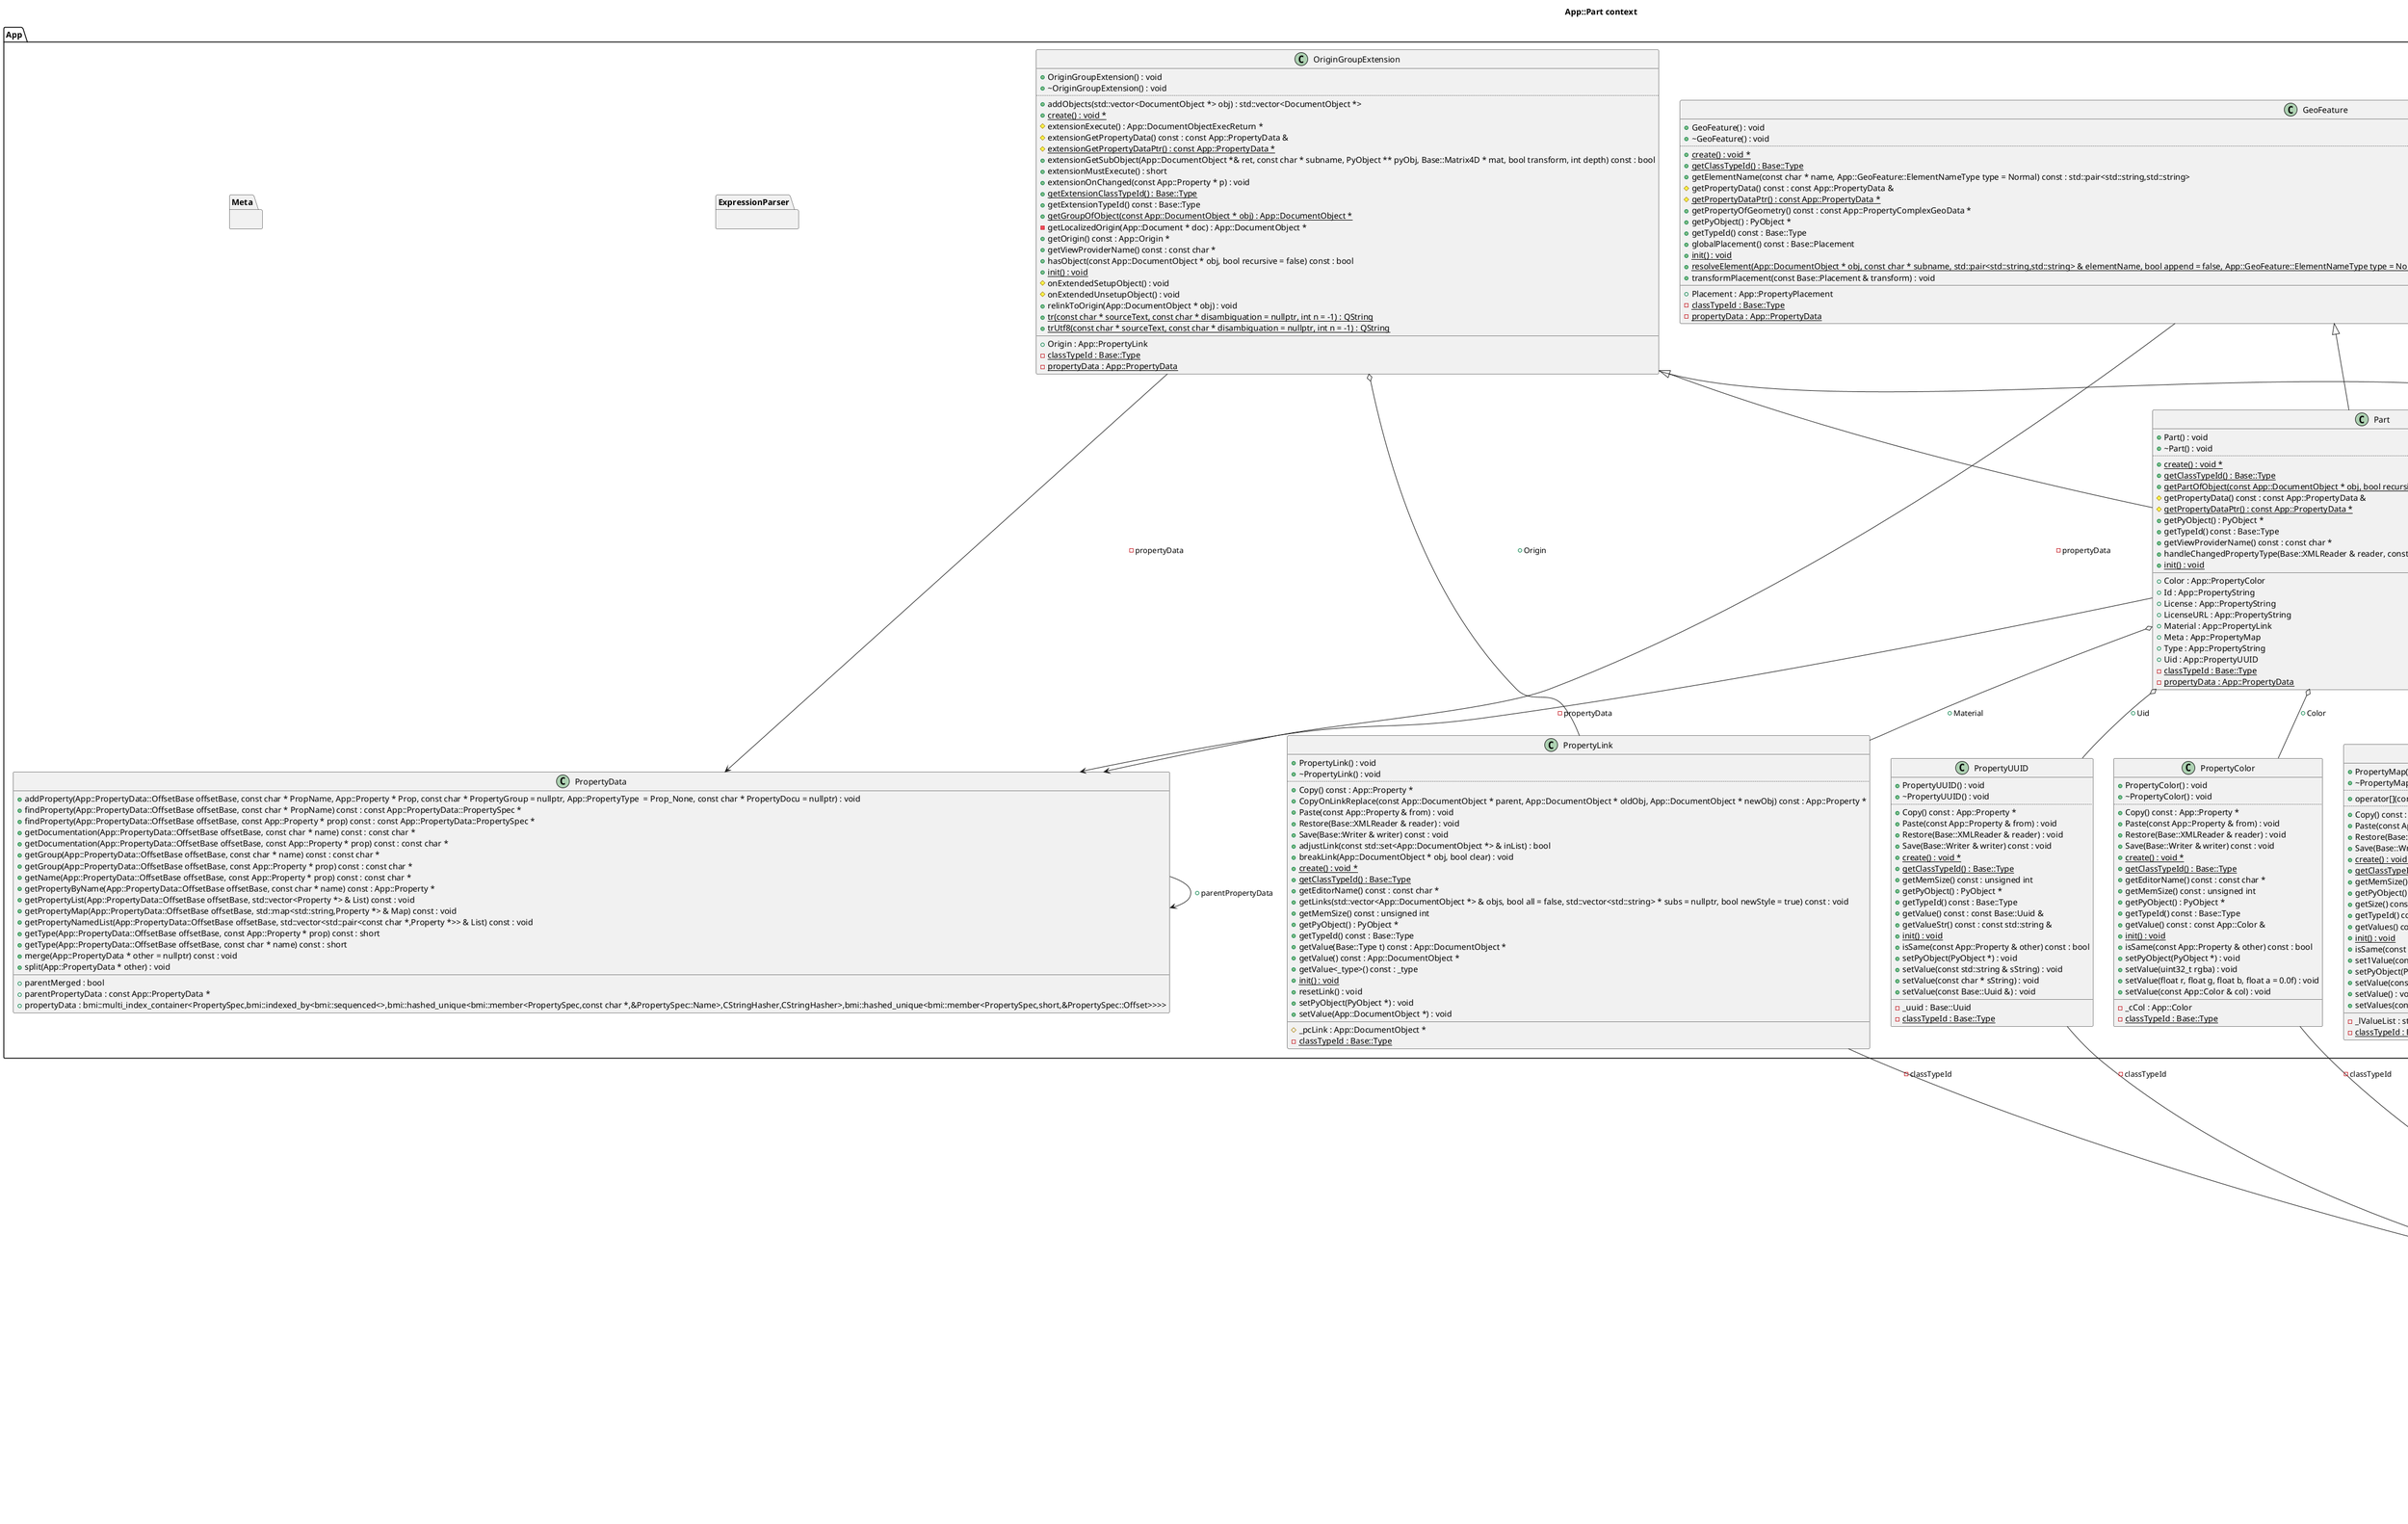@startuml
title App::Part context
package [Base] as C_0000701777446892506059 {
class "Type" as C_0001299587473968259399
class C_0001299587473968259399 [[https://github.com/FreeCAD/FreeCAD/blob/f6708547a9bb3f71a4aaade12109f511a72c207c/src/Base/Type.h#L80{Type}]] {
+Type(const Base::Type & type) : void [[[https://github.com/FreeCAD/FreeCAD/blob/f6708547a9bb3f71a4aaade12109f511a72c207c/src/Base/Type.h#L84{Type}]]]
+Type() : void [[[https://github.com/FreeCAD/FreeCAD/blob/f6708547a9bb3f71a4aaade12109f511a72c207c/src/Base/Type.h#L85{Type}]]]
+~Type() : void [[[https://github.com/FreeCAD/FreeCAD/blob/f6708547a9bb3f71a4aaade12109f511a72c207c/src/Base/Type.h#L87{~Type}]]]
..
+operator=(const Base::Type type) : void [[[https://github.com/FreeCAD/FreeCAD/blob/f6708547a9bb3f71a4aaade12109f511a72c207c/src/Base/Type.h#L114{operator=}]]]
..
+operator!=(const Base::Type type) const : bool [[[https://github.com/FreeCAD/FreeCAD/blob/f6708547a9bb3f71a4aaade12109f511a72c207c/src/Base/Type.h#L116{operator!=}]]]
+operator<(const Base::Type type) const : bool [[[https://github.com/FreeCAD/FreeCAD/blob/f6708547a9bb3f71a4aaade12109f511a72c207c/src/Base/Type.h#L118{operator<}]]]
+operator<=(const Base::Type type) const : bool [[[https://github.com/FreeCAD/FreeCAD/blob/f6708547a9bb3f71a4aaade12109f511a72c207c/src/Base/Type.h#L119{operator<=}]]]
+operator==(const Base::Type type) const : bool [[[https://github.com/FreeCAD/FreeCAD/blob/f6708547a9bb3f71a4aaade12109f511a72c207c/src/Base/Type.h#L115{operator==}]]]
+operator>(const Base::Type type) const : bool [[[https://github.com/FreeCAD/FreeCAD/blob/f6708547a9bb3f71a4aaade12109f511a72c207c/src/Base/Type.h#L121{operator>}]]]
+operator>=(const Base::Type type) const : bool [[[https://github.com/FreeCAD/FreeCAD/blob/f6708547a9bb3f71a4aaade12109f511a72c207c/src/Base/Type.h#L120{operator>=}]]]
..
{static} +badType() : Base::Type [[[https://github.com/FreeCAD/FreeCAD/blob/f6708547a9bb3f71a4aaade12109f511a72c207c/src/Base/Type.h#L123{badType}]]]
+createInstance() : void * [[[https://github.com/FreeCAD/FreeCAD/blob/f6708547a9bb3f71a4aaade12109f511a72c207c/src/Base/Type.h#L90{createInstance}]]]
{static} +createInstanceByName(const char * TypeName, bool bLoadModule = false) : void * [[[https://github.com/FreeCAD/FreeCAD/blob/f6708547a9bb3f71a4aaade12109f511a72c207c/src/Base/Type.h#L92{createInstanceByName}]]]
{static} +createType(const Base::Type parent, const char * name, Base::Type::instantiationMethod method = nullptr) : const Base::Type [[[https://github.com/FreeCAD/FreeCAD/blob/f6708547a9bb3f71a4aaade12109f511a72c207c/src/Base/Type.h#L109{createType}]]]
{static} +destruct() : void [[[https://github.com/FreeCAD/FreeCAD/blob/f6708547a9bb3f71a4aaade12109f511a72c207c/src/Base/Type.h#L125{destruct}]]]
{static} +fromKey(unsigned int key) : Base::Type [[[https://github.com/FreeCAD/FreeCAD/blob/f6708547a9bb3f71a4aaade12109f511a72c207c/src/Base/Type.h#L98{fromKey}]]]
{static} +fromName(const char * name) : Base::Type [[[https://github.com/FreeCAD/FreeCAD/blob/f6708547a9bb3f71a4aaade12109f511a72c207c/src/Base/Type.h#L97{fromName}]]]
{static} +getAllDerivedFrom(const Base::Type type, std::vector<Type> & List) : int [[[https://github.com/FreeCAD/FreeCAD/blob/f6708547a9bb3f71a4aaade12109f511a72c207c/src/Base/Type.h#L103{getAllDerivedFrom}]]]
+getKey() const : unsigned int [[[https://github.com/FreeCAD/FreeCAD/blob/f6708547a9bb3f71a4aaade12109f511a72c207c/src/Base/Type.h#L111{getKey}]]]
{static} #getModuleName(const char * ClassName) : std::string [[[https://github.com/FreeCAD/FreeCAD/blob/f6708547a9bb3f71a4aaade12109f511a72c207c/src/Base/Type.h#L128{getModuleName}]]]
+getName() const : const char * [[[https://github.com/FreeCAD/FreeCAD/blob/f6708547a9bb3f71a4aaade12109f511a72c207c/src/Base/Type.h#L99{getName}]]]
{static} +getNumTypes() : int [[[https://github.com/FreeCAD/FreeCAD/blob/f6708547a9bb3f71a4aaade12109f511a72c207c/src/Base/Type.h#L107{getNumTypes}]]]
+getParent() const : const Base::Type [[[https://github.com/FreeCAD/FreeCAD/blob/f6708547a9bb3f71a4aaade12109f511a72c207c/src/Base/Type.h#L100{getParent}]]]
{static} +getTypeIfDerivedFrom(const char * name, const Base::Type parent, bool bLoadModule = false) : Base::Type [[[https://github.com/FreeCAD/FreeCAD/blob/f6708547a9bb3f71a4aaade12109f511a72c207c/src/Base/Type.h#L105{getTypeIfDerivedFrom}]]]
{static} +importModule(const char * TypeName) : void [[[https://github.com/FreeCAD/FreeCAD/blob/f6708547a9bb3f71a4aaade12109f511a72c207c/src/Base/Type.h#L93{importModule}]]]
{static} +init() : void [[[https://github.com/FreeCAD/FreeCAD/blob/f6708547a9bb3f71a4aaade12109f511a72c207c/src/Base/Type.h#L124{init}]]]
+isBad() const : bool [[[https://github.com/FreeCAD/FreeCAD/blob/f6708547a9bb3f71a4aaade12109f511a72c207c/src/Base/Type.h#L112{isBad}]]]
+isDerivedFrom(const Base::Type type) const : bool [[[https://github.com/FreeCAD/FreeCAD/blob/f6708547a9bb3f71a4aaade12109f511a72c207c/src/Base/Type.h#L101{isDerivedFrom}]]]
__
-index : unsigned int [[[https://github.com/FreeCAD/FreeCAD/blob/f6708547a9bb3f71a4aaade12109f511a72c207c/src/Base/Type.h#L134{index}]]]
{static} -loadModuleSet : std::set<std::string> [[[https://github.com/FreeCAD/FreeCAD/blob/f6708547a9bb3f71a4aaade12109f511a72c207c/src/Base/Type.h#L140{loadModuleSet}]]]
{static} -typedata : std::vector<TypeData *> [[[https://github.com/FreeCAD/FreeCAD/blob/f6708547a9bb3f71a4aaade12109f511a72c207c/src/Base/Type.h#L138{typedata}]]]
{static} -typemap : std::map<std::string,unsigned int> [[[https://github.com/FreeCAD/FreeCAD/blob/f6708547a9bb3f71a4aaade12109f511a72c207c/src/Base/Type.h#L137{typemap}]]]
}
}
package [App] as C_0002285326295477687690 {
class "PropertyData" as C_0001065140174462797402
class C_0001065140174462797402 [[https://github.com/FreeCAD/FreeCAD/blob/f6708547a9bb3f71a4aaade12109f511a72c207c/src/App/PropertyContainer.h#L56{PropertyData}]] {
+addProperty(App::PropertyData::OffsetBase offsetBase, const char * PropName, App::Property * Prop, const char * PropertyGroup = nullptr, App::PropertyType  = Prop_None, const char * PropertyDocu = nullptr) : void [[[https://github.com/FreeCAD/FreeCAD/blob/f6708547a9bb3f71a4aaade12109f511a72c207c/src/App/PropertyContainer.h#L116{addProperty}]]]
+findProperty(App::PropertyData::OffsetBase offsetBase, const char * PropName) const : const App::PropertyData::PropertySpec * [[[https://github.com/FreeCAD/FreeCAD/blob/f6708547a9bb3f71a4aaade12109f511a72c207c/src/App/PropertyContainer.h#L118{findProperty}]]]
+findProperty(App::PropertyData::OffsetBase offsetBase, const App::Property * prop) const : const App::PropertyData::PropertySpec * [[[https://github.com/FreeCAD/FreeCAD/blob/f6708547a9bb3f71a4aaade12109f511a72c207c/src/App/PropertyContainer.h#L119{findProperty}]]]
+getDocumentation(App::PropertyData::OffsetBase offsetBase, const char * name) const : const char * [[[https://github.com/FreeCAD/FreeCAD/blob/f6708547a9bb3f71a4aaade12109f511a72c207c/src/App/PropertyContainer.h#L126{getDocumentation}]]]
+getDocumentation(App::PropertyData::OffsetBase offsetBase, const App::Property * prop) const : const char * [[[https://github.com/FreeCAD/FreeCAD/blob/f6708547a9bb3f71a4aaade12109f511a72c207c/src/App/PropertyContainer.h#L127{getDocumentation}]]]
+getGroup(App::PropertyData::OffsetBase offsetBase, const char * name) const : const char * [[[https://github.com/FreeCAD/FreeCAD/blob/f6708547a9bb3f71a4aaade12109f511a72c207c/src/App/PropertyContainer.h#L124{getGroup}]]]
+getGroup(App::PropertyData::OffsetBase offsetBase, const App::Property * prop) const : const char * [[[https://github.com/FreeCAD/FreeCAD/blob/f6708547a9bb3f71a4aaade12109f511a72c207c/src/App/PropertyContainer.h#L125{getGroup}]]]
+getName(App::PropertyData::OffsetBase offsetBase, const App::Property * prop) const : const char * [[[https://github.com/FreeCAD/FreeCAD/blob/f6708547a9bb3f71a4aaade12109f511a72c207c/src/App/PropertyContainer.h#L121{getName}]]]
+getPropertyByName(App::PropertyData::OffsetBase offsetBase, const char * name) const : App::Property * [[[https://github.com/FreeCAD/FreeCAD/blob/f6708547a9bb3f71a4aaade12109f511a72c207c/src/App/PropertyContainer.h#L129{getPropertyByName}]]]
+getPropertyList(App::PropertyData::OffsetBase offsetBase, std::vector<Property *> & List) const : void [[[https://github.com/FreeCAD/FreeCAD/blob/f6708547a9bb3f71a4aaade12109f511a72c207c/src/App/PropertyContainer.h#L131{getPropertyList}]]]
+getPropertyMap(App::PropertyData::OffsetBase offsetBase, std::map<std::string,Property *> & Map) const : void [[[https://github.com/FreeCAD/FreeCAD/blob/f6708547a9bb3f71a4aaade12109f511a72c207c/src/App/PropertyContainer.h#L130{getPropertyMap}]]]
+getPropertyNamedList(App::PropertyData::OffsetBase offsetBase, std::vector<std::pair<const char *,Property *>> & List) const : void [[[https://github.com/FreeCAD/FreeCAD/blob/f6708547a9bb3f71a4aaade12109f511a72c207c/src/App/PropertyContainer.h#L132{getPropertyNamedList}]]]
+getType(App::PropertyData::OffsetBase offsetBase, const App::Property * prop) const : short [[[https://github.com/FreeCAD/FreeCAD/blob/f6708547a9bb3f71a4aaade12109f511a72c207c/src/App/PropertyContainer.h#L122{getType}]]]
+getType(App::PropertyData::OffsetBase offsetBase, const char * name) const : short [[[https://github.com/FreeCAD/FreeCAD/blob/f6708547a9bb3f71a4aaade12109f511a72c207c/src/App/PropertyContainer.h#L123{getType}]]]
+merge(App::PropertyData * other = nullptr) const : void [[[https://github.com/FreeCAD/FreeCAD/blob/f6708547a9bb3f71a4aaade12109f511a72c207c/src/App/PropertyContainer.h#L134{merge}]]]
+split(App::PropertyData * other) : void [[[https://github.com/FreeCAD/FreeCAD/blob/f6708547a9bb3f71a4aaade12109f511a72c207c/src/App/PropertyContainer.h#L135{split}]]]
__
+parentMerged : bool [[[https://github.com/FreeCAD/FreeCAD/blob/f6708547a9bb3f71a4aaade12109f511a72c207c/src/App/PropertyContainer.h#L112{parentMerged}]]]
+parentPropertyData : const App::PropertyData * [[[https://github.com/FreeCAD/FreeCAD/blob/f6708547a9bb3f71a4aaade12109f511a72c207c/src/App/PropertyContainer.h#L114{parentPropertyData}]]]
+propertyData : bmi::multi_index_container<PropertySpec,bmi::indexed_by<bmi::sequenced<>,bmi::hashed_unique<bmi::member<PropertySpec,const char *,&PropertySpec::Name>,CStringHasher,CStringHasher>,bmi::hashed_unique<bmi::member<PropertySpec,short,&PropertySpec::Offset>>>> [[[https://github.com/FreeCAD/FreeCAD/blob/f6708547a9bb3f71a4aaade12109f511a72c207c/src/App/PropertyContainer.h#L110{propertyData}]]]
}
class "PropertyLink" as C_0000674336631035057837
class C_0000674336631035057837 [[https://github.com/FreeCAD/FreeCAD/blob/f6708547a9bb3f71a4aaade12109f511a72c207c/src/App/PropertyLinks.h#L570{PropertyLink}]] {
+PropertyLink() : void [[[https://github.com/FreeCAD/FreeCAD/blob/f6708547a9bb3f71a4aaade12109f511a72c207c/src/App/PropertyLinks.h#L579{PropertyLink}]]]
+~PropertyLink() : void [[[https://github.com/FreeCAD/FreeCAD/blob/f6708547a9bb3f71a4aaade12109f511a72c207c/src/App/PropertyLinks.h#L585{~PropertyLink}]]]
..
+Copy() const : App::Property * [[[https://github.com/FreeCAD/FreeCAD/blob/f6708547a9bb3f71a4aaade12109f511a72c207c/src/App/PropertyLinks.h#L614{Copy}]]]
+CopyOnLinkReplace(const App::DocumentObject * parent, App::DocumentObject * oldObj, App::DocumentObject * newObj) const : App::Property * [[[https://github.com/FreeCAD/FreeCAD/blob/f6708547a9bb3f71a4aaade12109f511a72c207c/src/App/PropertyLinks.h#L630{CopyOnLinkReplace}]]]
+Paste(const App::Property & from) : void [[[https://github.com/FreeCAD/FreeCAD/blob/f6708547a9bb3f71a4aaade12109f511a72c207c/src/App/PropertyLinks.h#L615{Paste}]]]
+Restore(Base::XMLReader & reader) : void [[[https://github.com/FreeCAD/FreeCAD/blob/f6708547a9bb3f71a4aaade12109f511a72c207c/src/App/PropertyLinks.h#L612{Restore}]]]
+Save(Base::Writer & writer) const : void [[[https://github.com/FreeCAD/FreeCAD/blob/f6708547a9bb3f71a4aaade12109f511a72c207c/src/App/PropertyLinks.h#L611{Save}]]]
+adjustLink(const std::set<App::DocumentObject *> & inList) : bool [[[https://github.com/FreeCAD/FreeCAD/blob/f6708547a9bb3f71a4aaade12109f511a72c207c/src/App/PropertyLinks.h#L628{adjustLink}]]]
+breakLink(App::DocumentObject * obj, bool clear) : void [[[https://github.com/FreeCAD/FreeCAD/blob/f6708547a9bb3f71a4aaade12109f511a72c207c/src/App/PropertyLinks.h#L626{breakLink}]]]
{static} +create() : void * [[[https://github.com/FreeCAD/FreeCAD/blob/f6708547a9bb3f71a4aaade12109f511a72c207c/src/App/PropertyLinks.h#L572{create}]]]
{static} +getClassTypeId() : Base::Type [[[https://github.com/FreeCAD/FreeCAD/blob/f6708547a9bb3f71a4aaade12109f511a72c207c/src/App/PropertyLinks.h#L572{getClassTypeId}]]]
+getEditorName() const : const char * [[[https://github.com/FreeCAD/FreeCAD/blob/f6708547a9bb3f71a4aaade12109f511a72c207c/src/App/PropertyLinks.h#L620{getEditorName}]]]
+getLinks(std::vector<App::DocumentObject *> & objs, bool all = false, std::vector<std::string> * subs = nullptr, bool newStyle = true) const : void [[[https://github.com/FreeCAD/FreeCAD/blob/f6708547a9bb3f71a4aaade12109f511a72c207c/src/App/PropertyLinks.h#L623{getLinks}]]]
+getMemSize() const : unsigned int [[[https://github.com/FreeCAD/FreeCAD/blob/f6708547a9bb3f71a4aaade12109f511a72c207c/src/App/PropertyLinks.h#L617{getMemSize}]]]
+getPyObject() : PyObject * [[[https://github.com/FreeCAD/FreeCAD/blob/f6708547a9bb3f71a4aaade12109f511a72c207c/src/App/PropertyLinks.h#L608{getPyObject}]]]
+getTypeId() const : Base::Type [[[https://github.com/FreeCAD/FreeCAD/blob/f6708547a9bb3f71a4aaade12109f511a72c207c/src/App/PropertyLinks.h#L572{getTypeId}]]]
+getValue(Base::Type t) const : App::DocumentObject * [[[https://github.com/FreeCAD/FreeCAD/blob/f6708547a9bb3f71a4aaade12109f511a72c207c/src/App/PropertyLinks.h#L599{getValue}]]]
+getValue() const : App::DocumentObject * [[[https://github.com/FreeCAD/FreeCAD/blob/f6708547a9bb3f71a4aaade12109f511a72c207c/src/App/PropertyLinks.h#L595{getValue}]]]
+getValue<_type>() const : _type
{static} +init() : void [[[https://github.com/FreeCAD/FreeCAD/blob/f6708547a9bb3f71a4aaade12109f511a72c207c/src/App/PropertyLinks.h#L572{init}]]]
+resetLink() : void [[[https://github.com/FreeCAD/FreeCAD/blob/f6708547a9bb3f71a4aaade12109f511a72c207c/src/App/PropertyLinks.h#L587{resetLink}]]]
+setPyObject(PyObject *) : void [[[https://github.com/FreeCAD/FreeCAD/blob/f6708547a9bb3f71a4aaade12109f511a72c207c/src/App/PropertyLinks.h#L609{setPyObject}]]]
+setValue(App::DocumentObject *) : void [[[https://github.com/FreeCAD/FreeCAD/blob/f6708547a9bb3f71a4aaade12109f511a72c207c/src/App/PropertyLinks.h#L591{setValue}]]]
__
#_pcLink : App::DocumentObject * [[[https://github.com/FreeCAD/FreeCAD/blob/f6708547a9bb3f71a4aaade12109f511a72c207c/src/App/PropertyLinks.h#L633{_pcLink}]]]
{static} -classTypeId : Base::Type [[[https://github.com/FreeCAD/FreeCAD/blob/f6708547a9bb3f71a4aaade12109f511a72c207c/src/App/PropertyLinks.h#L572{classTypeId}]]]
}
class "PropertyMap" as C_0002237031220373524384
class C_0002237031220373524384 [[https://github.com/FreeCAD/FreeCAD/blob/f6708547a9bb3f71a4aaade12109f511a72c207c/src/App/PropertyStandard.h#L425{PropertyMap}]] {
+PropertyMap() : void [[[https://github.com/FreeCAD/FreeCAD/blob/f6708547a9bb3f71a4aaade12109f511a72c207c/src/App/PropertyStandard.h#L435{PropertyMap}]]]
+~PropertyMap() : void [[[https://github.com/FreeCAD/FreeCAD/blob/f6708547a9bb3f71a4aaade12109f511a72c207c/src/App/PropertyStandard.h#L441{~PropertyMap}]]]
..
+operator[](const std::string & key) const : const std::string & [[[https://github.com/FreeCAD/FreeCAD/blob/f6708547a9bb3f71a4aaade12109f511a72c207c/src/App/PropertyStandard.h#L452{operator[]}]]]
..
+Copy() const : App::Property * [[[https://github.com/FreeCAD/FreeCAD/blob/f6708547a9bb3f71a4aaade12109f511a72c207c/src/App/PropertyStandard.h#L466{Copy}]]]
+Paste(const App::Property & from) : void [[[https://github.com/FreeCAD/FreeCAD/blob/f6708547a9bb3f71a4aaade12109f511a72c207c/src/App/PropertyStandard.h#L467{Paste}]]]
+Restore(Base::XMLReader & reader) : void [[[https://github.com/FreeCAD/FreeCAD/blob/f6708547a9bb3f71a4aaade12109f511a72c207c/src/App/PropertyStandard.h#L464{Restore}]]]
+Save(Base::Writer & writer) const : void [[[https://github.com/FreeCAD/FreeCAD/blob/f6708547a9bb3f71a4aaade12109f511a72c207c/src/App/PropertyStandard.h#L463{Save}]]]
{static} +create() : void * [[[https://github.com/FreeCAD/FreeCAD/blob/f6708547a9bb3f71a4aaade12109f511a72c207c/src/App/PropertyStandard.h#L427{create}]]]
{static} +getClassTypeId() : Base::Type [[[https://github.com/FreeCAD/FreeCAD/blob/f6708547a9bb3f71a4aaade12109f511a72c207c/src/App/PropertyStandard.h#L427{getClassTypeId}]]]
+getMemSize() const : unsigned int [[[https://github.com/FreeCAD/FreeCAD/blob/f6708547a9bb3f71a4aaade12109f511a72c207c/src/App/PropertyStandard.h#L469{getMemSize}]]]
+getPyObject() : PyObject * [[[https://github.com/FreeCAD/FreeCAD/blob/f6708547a9bb3f71a4aaade12109f511a72c207c/src/App/PropertyStandard.h#L460{getPyObject}]]]
+getSize() const : int [[[https://github.com/FreeCAD/FreeCAD/blob/f6708547a9bb3f71a4aaade12109f511a72c207c/src/App/PropertyStandard.h#L443{getSize}]]]
+getTypeId() const : Base::Type [[[https://github.com/FreeCAD/FreeCAD/blob/f6708547a9bb3f71a4aaade12109f511a72c207c/src/App/PropertyStandard.h#L427{getTypeId}]]]
+getValues() const : const std::map<std::string,std::string> & [[[https://github.com/FreeCAD/FreeCAD/blob/f6708547a9bb3f71a4aaade12109f511a72c207c/src/App/PropertyStandard.h#L456{getValues}]]]
{static} +init() : void [[[https://github.com/FreeCAD/FreeCAD/blob/f6708547a9bb3f71a4aaade12109f511a72c207c/src/App/PropertyStandard.h#L427{init}]]]
+isSame(const App::Property & other) const : bool [[[https://github.com/FreeCAD/FreeCAD/blob/f6708547a9bb3f71a4aaade12109f511a72c207c/src/App/PropertyStandard.h#L471{isSame}]]]
+set1Value(const std::string & key, const std::string & value) : void [[[https://github.com/FreeCAD/FreeCAD/blob/f6708547a9bb3f71a4aaade12109f511a72c207c/src/App/PropertyStandard.h#L454{set1Value}]]]
+setPyObject(PyObject *) : void [[[https://github.com/FreeCAD/FreeCAD/blob/f6708547a9bb3f71a4aaade12109f511a72c207c/src/App/PropertyStandard.h#L461{setPyObject}]]]
+setValue(const std::string & key, const std::string & value) : void [[[https://github.com/FreeCAD/FreeCAD/blob/f6708547a9bb3f71a4aaade12109f511a72c207c/src/App/PropertyStandard.h#L448{setValue}]]]
+setValue() : void [[[https://github.com/FreeCAD/FreeCAD/blob/f6708547a9bb3f71a4aaade12109f511a72c207c/src/App/PropertyStandard.h#L447{setValue}]]]
+setValues(const std::map<std::string,std::string> &) : void [[[https://github.com/FreeCAD/FreeCAD/blob/f6708547a9bb3f71a4aaade12109f511a72c207c/src/App/PropertyStandard.h#L449{setValues}]]]
__
-_lValueList : std::map<std::string,std::string> [[[https://github.com/FreeCAD/FreeCAD/blob/f6708547a9bb3f71a4aaade12109f511a72c207c/src/App/PropertyStandard.h#L479{_lValueList}]]]
{static} -classTypeId : Base::Type [[[https://github.com/FreeCAD/FreeCAD/blob/f6708547a9bb3f71a4aaade12109f511a72c207c/src/App/PropertyStandard.h#L427{classTypeId}]]]
}
class "PropertyString" as C_0002023401362294802921
class C_0002023401362294802921 [[https://github.com/FreeCAD/FreeCAD/blob/f6708547a9bb3f71a4aaade12109f511a72c207c/src/App/PropertyStandard.h#L677{PropertyString}]] {
+PropertyString() : void [[[https://github.com/FreeCAD/FreeCAD/blob/f6708547a9bb3f71a4aaade12109f511a72c207c/src/App/PropertyStandard.h#L687{PropertyString}]]]
+~PropertyString() : void [[[https://github.com/FreeCAD/FreeCAD/blob/f6708547a9bb3f71a4aaade12109f511a72c207c/src/App/PropertyStandard.h#L693{~PropertyString}]]]
..
+Copy() const : App::Property * [[[https://github.com/FreeCAD/FreeCAD/blob/f6708547a9bb3f71a4aaade12109f511a72c207c/src/App/PropertyStandard.h#L709{Copy}]]]
+Paste(const App::Property & from) : void [[[https://github.com/FreeCAD/FreeCAD/blob/f6708547a9bb3f71a4aaade12109f511a72c207c/src/App/PropertyStandard.h#L710{Paste}]]]
+Restore(Base::XMLReader & reader) : void [[[https://github.com/FreeCAD/FreeCAD/blob/f6708547a9bb3f71a4aaade12109f511a72c207c/src/App/PropertyStandard.h#L707{Restore}]]]
+Save(Base::Writer & writer) const : void [[[https://github.com/FreeCAD/FreeCAD/blob/f6708547a9bb3f71a4aaade12109f511a72c207c/src/App/PropertyStandard.h#L706{Save}]]]
{static} +create() : void * [[[https://github.com/FreeCAD/FreeCAD/blob/f6708547a9bb3f71a4aaade12109f511a72c207c/src/App/PropertyStandard.h#L679{create}]]]
{static} +getClassTypeId() : Base::Type [[[https://github.com/FreeCAD/FreeCAD/blob/f6708547a9bb3f71a4aaade12109f511a72c207c/src/App/PropertyStandard.h#L679{getClassTypeId}]]]
+getEditorName() const : const char * [[[https://github.com/FreeCAD/FreeCAD/blob/f6708547a9bb3f71a4aaade12109f511a72c207c/src/App/PropertyStandard.h#L702{getEditorName}]]]
+getMemSize() const : unsigned int [[[https://github.com/FreeCAD/FreeCAD/blob/f6708547a9bb3f71a4aaade12109f511a72c207c/src/App/PropertyStandard.h#L711{getMemSize}]]]
+getPathValue(const App::ObjectIdentifier & path) const : const boost::any [[[https://github.com/FreeCAD/FreeCAD/blob/f6708547a9bb3f71a4aaade12109f511a72c207c/src/App/PropertyStandard.h#L714{getPathValue}]]]
+getPyObject() : PyObject * [[[https://github.com/FreeCAD/FreeCAD/blob/f6708547a9bb3f71a4aaade12109f511a72c207c/src/App/PropertyStandard.h#L703{getPyObject}]]]
+getStrValue() const : const std::string & [[[https://github.com/FreeCAD/FreeCAD/blob/f6708547a9bb3f71a4aaade12109f511a72c207c/src/App/PropertyStandard.h#L698{getStrValue}]]]
+getTypeId() const : Base::Type [[[https://github.com/FreeCAD/FreeCAD/blob/f6708547a9bb3f71a4aaade12109f511a72c207c/src/App/PropertyStandard.h#L679{getTypeId}]]]
+getValue() const : const char * [[[https://github.com/FreeCAD/FreeCAD/blob/f6708547a9bb3f71a4aaade12109f511a72c207c/src/App/PropertyStandard.h#L697{getValue}]]]
{static} +init() : void [[[https://github.com/FreeCAD/FreeCAD/blob/f6708547a9bb3f71a4aaade12109f511a72c207c/src/App/PropertyStandard.h#L679{init}]]]
+isEmpty() : bool [[[https://github.com/FreeCAD/FreeCAD/blob/f6708547a9bb3f71a4aaade12109f511a72c207c/src/App/PropertyStandard.h#L700{isEmpty}]]]
+isSame(const App::Property & other) const : bool [[[https://github.com/FreeCAD/FreeCAD/blob/f6708547a9bb3f71a4aaade12109f511a72c207c/src/App/PropertyStandard.h#L716{isSame}]]]
+setPathValue(const App::ObjectIdentifier & path, const boost::any & value) : void [[[https://github.com/FreeCAD/FreeCAD/blob/f6708547a9bb3f71a4aaade12109f511a72c207c/src/App/PropertyStandard.h#L713{setPathValue}]]]
+setPyObject(PyObject *) : void [[[https://github.com/FreeCAD/FreeCAD/blob/f6708547a9bb3f71a4aaade12109f511a72c207c/src/App/PropertyStandard.h#L704{setPyObject}]]]
+setValue(const std::string & sString) : void [[[https://github.com/FreeCAD/FreeCAD/blob/f6708547a9bb3f71a4aaade12109f511a72c207c/src/App/PropertyStandard.h#L696{setValue}]]]
+setValue(const char * sString) : void [[[https://github.com/FreeCAD/FreeCAD/blob/f6708547a9bb3f71a4aaade12109f511a72c207c/src/App/PropertyStandard.h#L695{setValue}]]]
__
#_cValue : std::string [[[https://github.com/FreeCAD/FreeCAD/blob/f6708547a9bb3f71a4aaade12109f511a72c207c/src/App/PropertyStandard.h#L724{_cValue}]]]
{static} -classTypeId : Base::Type [[[https://github.com/FreeCAD/FreeCAD/blob/f6708547a9bb3f71a4aaade12109f511a72c207c/src/App/PropertyStandard.h#L679{classTypeId}]]]
}
class "PropertyUUID" as C_0000795252665530057370
class C_0000795252665530057370 [[https://github.com/FreeCAD/FreeCAD/blob/f6708547a9bb3f71a4aaade12109f511a72c207c/src/App/PropertyStandard.h#L730{PropertyUUID}]] {
+PropertyUUID() : void [[[https://github.com/FreeCAD/FreeCAD/blob/f6708547a9bb3f71a4aaade12109f511a72c207c/src/App/PropertyStandard.h#L740{PropertyUUID}]]]
+~PropertyUUID() : void [[[https://github.com/FreeCAD/FreeCAD/blob/f6708547a9bb3f71a4aaade12109f511a72c207c/src/App/PropertyStandard.h#L746{~PropertyUUID}]]]
..
+Copy() const : App::Property * [[[https://github.com/FreeCAD/FreeCAD/blob/f6708547a9bb3f71a4aaade12109f511a72c207c/src/App/PropertyStandard.h#L762{Copy}]]]
+Paste(const App::Property & from) : void [[[https://github.com/FreeCAD/FreeCAD/blob/f6708547a9bb3f71a4aaade12109f511a72c207c/src/App/PropertyStandard.h#L763{Paste}]]]
+Restore(Base::XMLReader & reader) : void [[[https://github.com/FreeCAD/FreeCAD/blob/f6708547a9bb3f71a4aaade12109f511a72c207c/src/App/PropertyStandard.h#L760{Restore}]]]
+Save(Base::Writer & writer) const : void [[[https://github.com/FreeCAD/FreeCAD/blob/f6708547a9bb3f71a4aaade12109f511a72c207c/src/App/PropertyStandard.h#L759{Save}]]]
{static} +create() : void * [[[https://github.com/FreeCAD/FreeCAD/blob/f6708547a9bb3f71a4aaade12109f511a72c207c/src/App/PropertyStandard.h#L732{create}]]]
{static} +getClassTypeId() : Base::Type [[[https://github.com/FreeCAD/FreeCAD/blob/f6708547a9bb3f71a4aaade12109f511a72c207c/src/App/PropertyStandard.h#L732{getClassTypeId}]]]
+getMemSize() const : unsigned int [[[https://github.com/FreeCAD/FreeCAD/blob/f6708547a9bb3f71a4aaade12109f511a72c207c/src/App/PropertyStandard.h#L764{getMemSize}]]]
+getPyObject() : PyObject * [[[https://github.com/FreeCAD/FreeCAD/blob/f6708547a9bb3f71a4aaade12109f511a72c207c/src/App/PropertyStandard.h#L756{getPyObject}]]]
+getTypeId() const : Base::Type [[[https://github.com/FreeCAD/FreeCAD/blob/f6708547a9bb3f71a4aaade12109f511a72c207c/src/App/PropertyStandard.h#L732{getTypeId}]]]
+getValue() const : const Base::Uuid & [[[https://github.com/FreeCAD/FreeCAD/blob/f6708547a9bb3f71a4aaade12109f511a72c207c/src/App/PropertyStandard.h#L753{getValue}]]]
+getValueStr() const : const std::string & [[[https://github.com/FreeCAD/FreeCAD/blob/f6708547a9bb3f71a4aaade12109f511a72c207c/src/App/PropertyStandard.h#L752{getValueStr}]]]
{static} +init() : void [[[https://github.com/FreeCAD/FreeCAD/blob/f6708547a9bb3f71a4aaade12109f511a72c207c/src/App/PropertyStandard.h#L732{init}]]]
+isSame(const App::Property & other) const : bool [[[https://github.com/FreeCAD/FreeCAD/blob/f6708547a9bb3f71a4aaade12109f511a72c207c/src/App/PropertyStandard.h#L766{isSame}]]]
+setPyObject(PyObject *) : void [[[https://github.com/FreeCAD/FreeCAD/blob/f6708547a9bb3f71a4aaade12109f511a72c207c/src/App/PropertyStandard.h#L757{setPyObject}]]]
+setValue(const std::string & sString) : void [[[https://github.com/FreeCAD/FreeCAD/blob/f6708547a9bb3f71a4aaade12109f511a72c207c/src/App/PropertyStandard.h#L751{setValue}]]]
+setValue(const char * sString) : void [[[https://github.com/FreeCAD/FreeCAD/blob/f6708547a9bb3f71a4aaade12109f511a72c207c/src/App/PropertyStandard.h#L750{setValue}]]]
+setValue(const Base::Uuid &) : void [[[https://github.com/FreeCAD/FreeCAD/blob/f6708547a9bb3f71a4aaade12109f511a72c207c/src/App/PropertyStandard.h#L749{setValue}]]]
__
-_uuid : Base::Uuid [[[https://github.com/FreeCAD/FreeCAD/blob/f6708547a9bb3f71a4aaade12109f511a72c207c/src/App/PropertyStandard.h#L774{_uuid}]]]
{static} -classTypeId : Base::Type [[[https://github.com/FreeCAD/FreeCAD/blob/f6708547a9bb3f71a4aaade12109f511a72c207c/src/App/PropertyStandard.h#L732{classTypeId}]]]
}
class "PropertyColor" as C_0001903765506828360839
class C_0001903765506828360839 [[https://github.com/FreeCAD/FreeCAD/blob/f6708547a9bb3f71a4aaade12109f511a72c207c/src/App/PropertyStandard.h#L918{PropertyColor}]] {
+PropertyColor() : void [[[https://github.com/FreeCAD/FreeCAD/blob/f6708547a9bb3f71a4aaade12109f511a72c207c/src/App/PropertyStandard.h#L927{PropertyColor}]]]
+~PropertyColor() : void [[[https://github.com/FreeCAD/FreeCAD/blob/f6708547a9bb3f71a4aaade12109f511a72c207c/src/App/PropertyStandard.h#L933{~PropertyColor}]]]
..
+Copy() const : App::Property * [[[https://github.com/FreeCAD/FreeCAD/blob/f6708547a9bb3f71a4aaade12109f511a72c207c/src/App/PropertyStandard.h#L953{Copy}]]]
+Paste(const App::Property & from) : void [[[https://github.com/FreeCAD/FreeCAD/blob/f6708547a9bb3f71a4aaade12109f511a72c207c/src/App/PropertyStandard.h#L954{Paste}]]]
+Restore(Base::XMLReader & reader) : void [[[https://github.com/FreeCAD/FreeCAD/blob/f6708547a9bb3f71a4aaade12109f511a72c207c/src/App/PropertyStandard.h#L951{Restore}]]]
+Save(Base::Writer & writer) const : void [[[https://github.com/FreeCAD/FreeCAD/blob/f6708547a9bb3f71a4aaade12109f511a72c207c/src/App/PropertyStandard.h#L950{Save}]]]
{static} +create() : void * [[[https://github.com/FreeCAD/FreeCAD/blob/f6708547a9bb3f71a4aaade12109f511a72c207c/src/App/PropertyStandard.h#L920{create}]]]
{static} +getClassTypeId() : Base::Type [[[https://github.com/FreeCAD/FreeCAD/blob/f6708547a9bb3f71a4aaade12109f511a72c207c/src/App/PropertyStandard.h#L920{getClassTypeId}]]]
+getEditorName() const : const char * [[[https://github.com/FreeCAD/FreeCAD/blob/f6708547a9bb3f71a4aaade12109f511a72c207c/src/App/PropertyStandard.h#L945{getEditorName}]]]
+getMemSize() const : unsigned int [[[https://github.com/FreeCAD/FreeCAD/blob/f6708547a9bb3f71a4aaade12109f511a72c207c/src/App/PropertyStandard.h#L956{getMemSize}]]]
+getPyObject() : PyObject * [[[https://github.com/FreeCAD/FreeCAD/blob/f6708547a9bb3f71a4aaade12109f511a72c207c/src/App/PropertyStandard.h#L947{getPyObject}]]]
+getTypeId() const : Base::Type [[[https://github.com/FreeCAD/FreeCAD/blob/f6708547a9bb3f71a4aaade12109f511a72c207c/src/App/PropertyStandard.h#L920{getTypeId}]]]
+getValue() const : const App::Color & [[[https://github.com/FreeCAD/FreeCAD/blob/f6708547a9bb3f71a4aaade12109f511a72c207c/src/App/PropertyStandard.h#L943{getValue}]]]
{static} +init() : void [[[https://github.com/FreeCAD/FreeCAD/blob/f6708547a9bb3f71a4aaade12109f511a72c207c/src/App/PropertyStandard.h#L920{init}]]]
+isSame(const App::Property & other) const : bool [[[https://github.com/FreeCAD/FreeCAD/blob/f6708547a9bb3f71a4aaade12109f511a72c207c/src/App/PropertyStandard.h#L958{isSame}]]]
+setPyObject(PyObject *) : void [[[https://github.com/FreeCAD/FreeCAD/blob/f6708547a9bb3f71a4aaade12109f511a72c207c/src/App/PropertyStandard.h#L948{setPyObject}]]]
+setValue(uint32_t rgba) : void [[[https://github.com/FreeCAD/FreeCAD/blob/f6708547a9bb3f71a4aaade12109f511a72c207c/src/App/PropertyStandard.h#L939{setValue}]]]
+setValue(float r, float g, float b, float a = 0.0f) : void [[[https://github.com/FreeCAD/FreeCAD/blob/f6708547a9bb3f71a4aaade12109f511a72c207c/src/App/PropertyStandard.h#L938{setValue}]]]
+setValue(const App::Color & col) : void [[[https://github.com/FreeCAD/FreeCAD/blob/f6708547a9bb3f71a4aaade12109f511a72c207c/src/App/PropertyStandard.h#L937{setValue}]]]
__
-_cCol : App::Color [[[https://github.com/FreeCAD/FreeCAD/blob/f6708547a9bb3f71a4aaade12109f511a72c207c/src/App/PropertyStandard.h#L966{_cCol}]]]
{static} -classTypeId : Base::Type [[[https://github.com/FreeCAD/FreeCAD/blob/f6708547a9bb3f71a4aaade12109f511a72c207c/src/App/PropertyStandard.h#L920{classTypeId}]]]
}
class "GeoFeature" as C_0000022916349536371088
class C_0000022916349536371088 [[https://github.com/FreeCAD/FreeCAD/blob/f6708547a9bb3f71a4aaade12109f511a72c207c/src/App/GeoFeature.h#L37{GeoFeature}]] {
+GeoFeature() : void [[[https://github.com/FreeCAD/FreeCAD/blob/f6708547a9bb3f71a4aaade12109f511a72c207c/src/App/GeoFeature.h#L45{GeoFeature}]]]
+~GeoFeature() : void [[[https://github.com/FreeCAD/FreeCAD/blob/f6708547a9bb3f71a4aaade12109f511a72c207c/src/App/GeoFeature.h#L46{~GeoFeature}]]]
..
{static} +create() : void * [[[https://github.com/FreeCAD/FreeCAD/blob/f6708547a9bb3f71a4aaade12109f511a72c207c/src/App/GeoFeature.h#L39{create}]]]
{static} +getClassTypeId() : Base::Type [[[https://github.com/FreeCAD/FreeCAD/blob/f6708547a9bb3f71a4aaade12109f511a72c207c/src/App/GeoFeature.h#L39{getClassTypeId}]]]
+getElementName(const char * name, App::GeoFeature::ElementNameType type = Normal) const : std::pair<std::string,std::string> [[[https://github.com/FreeCAD/FreeCAD/blob/f6708547a9bb3f71a4aaade12109f511a72c207c/src/App/GeoFeature.h#L88{getElementName}]]]
#getPropertyData() const : const App::PropertyData & [[[https://github.com/FreeCAD/FreeCAD/blob/f6708547a9bb3f71a4aaade12109f511a72c207c/src/App/GeoFeature.h#L39{getPropertyData}]]]
{static} #getPropertyDataPtr() : const App::PropertyData * [[[https://github.com/FreeCAD/FreeCAD/blob/f6708547a9bb3f71a4aaade12109f511a72c207c/src/App/GeoFeature.h#L39{getPropertyDataPtr}]]]
+getPropertyOfGeometry() const : const App::PropertyComplexGeoData * [[[https://github.com/FreeCAD/FreeCAD/blob/f6708547a9bb3f71a4aaade12109f511a72c207c/src/App/GeoFeature.h#L62{getPropertyOfGeometry}]]]
+getPyObject() : PyObject * [[[https://github.com/FreeCAD/FreeCAD/blob/f6708547a9bb3f71a4aaade12109f511a72c207c/src/App/GeoFeature.h#L67{getPyObject}]]]
+getTypeId() const : Base::Type [[[https://github.com/FreeCAD/FreeCAD/blob/f6708547a9bb3f71a4aaade12109f511a72c207c/src/App/GeoFeature.h#L39{getTypeId}]]]
+globalPlacement() const : Base::Placement [[[https://github.com/FreeCAD/FreeCAD/blob/f6708547a9bb3f71a4aaade12109f511a72c207c/src/App/GeoFeature.h#L122{globalPlacement}]]]
{static} +init() : void [[[https://github.com/FreeCAD/FreeCAD/blob/f6708547a9bb3f71a4aaade12109f511a72c207c/src/App/GeoFeature.h#L39{init}]]]
{static} +resolveElement(App::DocumentObject * obj, const char * subname, std::pair<std::string,std::string> & elementName, bool append = false, App::GeoFeature::ElementNameType type = Normal, const App::DocumentObject * filter = nullptr, const char ** element = nullptr, App::GeoFeature ** geo = nullptr) : App::DocumentObject * [[[https://github.com/FreeCAD/FreeCAD/blob/f6708547a9bb3f71a4aaade12109f511a72c207c/src/App/GeoFeature.h#L105{resolveElement}]]]
+transformPlacement(const Base::Placement & transform) : void [[[https://github.com/FreeCAD/FreeCAD/blob/f6708547a9bb3f71a4aaade12109f511a72c207c/src/App/GeoFeature.h#L55{transformPlacement}]]]
__
+Placement : App::PropertyPlacement [[[https://github.com/FreeCAD/FreeCAD/blob/f6708547a9bb3f71a4aaade12109f511a72c207c/src/App/GeoFeature.h#L42{Placement}]]]
{static} -classTypeId : Base::Type [[[https://github.com/FreeCAD/FreeCAD/blob/f6708547a9bb3f71a4aaade12109f511a72c207c/src/App/GeoFeature.h#L39{classTypeId}]]]
{static} -propertyData : App::PropertyData [[[https://github.com/FreeCAD/FreeCAD/blob/f6708547a9bb3f71a4aaade12109f511a72c207c/src/App/GeoFeature.h#L39{propertyData}]]]
}
package [ExpressionParser] as C_0000905861183269213715 {
}
class "OriginGroupExtension" as C_0001037609428261583721
class C_0001037609428261583721 [[https://github.com/FreeCAD/FreeCAD/blob/f6708547a9bb3f71a4aaade12109f511a72c207c/src/App/OriginGroupExtension.h#L35{OriginGroupExtension}]] {
+OriginGroupExtension() : void [[[https://github.com/FreeCAD/FreeCAD/blob/f6708547a9bb3f71a4aaade12109f511a72c207c/src/App/OriginGroupExtension.h#L41{OriginGroupExtension}]]]
+~OriginGroupExtension() : void [[[https://github.com/FreeCAD/FreeCAD/blob/f6708547a9bb3f71a4aaade12109f511a72c207c/src/App/OriginGroupExtension.h#L42{~OriginGroupExtension}]]]
..
+addObjects(std::vector<DocumentObject *> obj) : std::vector<DocumentObject *> [[[https://github.com/FreeCAD/FreeCAD/blob/f6708547a9bb3f71a4aaade12109f511a72c207c/src/App/OriginGroupExtension.h#L68{addObjects}]]]
{static} +create() : void * [[[https://github.com/FreeCAD/FreeCAD/blob/f6708547a9bb3f71a4aaade12109f511a72c207c/src/App/OriginGroupExtension.h#L37{create}]]]
#extensionExecute() : App::DocumentObjectExecReturn * [[[https://github.com/FreeCAD/FreeCAD/blob/f6708547a9bb3f71a4aaade12109f511a72c207c/src/App/OriginGroupExtension.h#L78{extensionExecute}]]]
#extensionGetPropertyData() const : const App::PropertyData & [[[https://github.com/FreeCAD/FreeCAD/blob/f6708547a9bb3f71a4aaade12109f511a72c207c/src/App/OriginGroupExtension.h#L37{extensionGetPropertyData}]]]
{static} #extensionGetPropertyDataPtr() : const App::PropertyData * [[[https://github.com/FreeCAD/FreeCAD/blob/f6708547a9bb3f71a4aaade12109f511a72c207c/src/App/OriginGroupExtension.h#L37{extensionGetPropertyDataPtr}]]]
+extensionGetSubObject(App::DocumentObject *& ret, const char * subname, PyObject ** pyObj, Base::Matrix4D * mat, bool transform, int depth) const : bool [[[https://github.com/FreeCAD/FreeCAD/blob/f6708547a9bb3f71a4aaade12109f511a72c207c/src/App/OriginGroupExtension.h#L71{extensionGetSubObject}]]]
+extensionMustExecute() : short [[[https://github.com/FreeCAD/FreeCAD/blob/f6708547a9bb3f71a4aaade12109f511a72c207c/src/App/OriginGroupExtension.h#L60{extensionMustExecute}]]]
+extensionOnChanged(const App::Property * p) : void [[[https://github.com/FreeCAD/FreeCAD/blob/f6708547a9bb3f71a4aaade12109f511a72c207c/src/App/OriginGroupExtension.h#L74{extensionOnChanged}]]]
{static} +getExtensionClassTypeId() : Base::Type [[[https://github.com/FreeCAD/FreeCAD/blob/f6708547a9bb3f71a4aaade12109f511a72c207c/src/App/OriginGroupExtension.h#L37{getExtensionClassTypeId}]]]
+getExtensionTypeId() const : Base::Type [[[https://github.com/FreeCAD/FreeCAD/blob/f6708547a9bb3f71a4aaade12109f511a72c207c/src/App/OriginGroupExtension.h#L37{getExtensionTypeId}]]]
{static} +getGroupOfObject(const App::DocumentObject * obj) : App::DocumentObject * [[[https://github.com/FreeCAD/FreeCAD/blob/f6708547a9bb3f71a4aaade12109f511a72c207c/src/App/OriginGroupExtension.h#L57{getGroupOfObject}]]]
-getLocalizedOrigin(App::Document * doc) : App::DocumentObject * [[[https://github.com/FreeCAD/FreeCAD/blob/f6708547a9bb3f71a4aaade12109f511a72c207c/src/App/OriginGroupExtension.h#L86{getLocalizedOrigin}]]]
+getOrigin() const : App::Origin * [[[https://github.com/FreeCAD/FreeCAD/blob/f6708547a9bb3f71a4aaade12109f511a72c207c/src/App/OriginGroupExtension.h#L45{getOrigin}]]]
+getViewProviderName() const : const char * [[[https://github.com/FreeCAD/FreeCAD/blob/f6708547a9bb3f71a4aaade12109f511a72c207c/src/App/OriginGroupExtension.h#L48{getViewProviderName}]]]
+hasObject(const App::DocumentObject * obj, bool recursive = false) const : bool [[[https://github.com/FreeCAD/FreeCAD/blob/f6708547a9bb3f71a4aaade12109f511a72c207c/src/App/OriginGroupExtension.h#L69{hasObject}]]]
{static} +init() : void [[[https://github.com/FreeCAD/FreeCAD/blob/f6708547a9bb3f71a4aaade12109f511a72c207c/src/App/OriginGroupExtension.h#L37{init}]]]
#onExtendedSetupObject() : void [[[https://github.com/FreeCAD/FreeCAD/blob/f6708547a9bb3f71a4aaade12109f511a72c207c/src/App/OriginGroupExtension.h#L80{onExtendedSetupObject}]]]
#onExtendedUnsetupObject() : void [[[https://github.com/FreeCAD/FreeCAD/blob/f6708547a9bb3f71a4aaade12109f511a72c207c/src/App/OriginGroupExtension.h#L82{onExtendedUnsetupObject}]]]
+relinkToOrigin(App::DocumentObject * obj) : void [[[https://github.com/FreeCAD/FreeCAD/blob/f6708547a9bb3f71a4aaade12109f511a72c207c/src/App/OriginGroupExtension.h#L66{relinkToOrigin}]]]
{static} +tr(const char * sourceText, const char * disambiguation = nullptr, int n = -1) : QString [[[https://github.com/FreeCAD/FreeCAD/blob/f6708547a9bb3f71a4aaade12109f511a72c207c/src/App/OriginGroupExtension.h#L38{tr}]]]
{static} +trUtf8(const char * sourceText, const char * disambiguation = nullptr, int n = -1) : QString [[[https://github.com/FreeCAD/FreeCAD/blob/f6708547a9bb3f71a4aaade12109f511a72c207c/src/App/OriginGroupExtension.h#L38{trUtf8}]]]
__
+Origin : App::PropertyLink [[[https://github.com/FreeCAD/FreeCAD/blob/f6708547a9bb3f71a4aaade12109f511a72c207c/src/App/OriginGroupExtension.h#L63{Origin}]]]
{static} -classTypeId : Base::Type [[[https://github.com/FreeCAD/FreeCAD/blob/f6708547a9bb3f71a4aaade12109f511a72c207c/src/App/OriginGroupExtension.h#L37{classTypeId}]]]
{static} -propertyData : App::PropertyData [[[https://github.com/FreeCAD/FreeCAD/blob/f6708547a9bb3f71a4aaade12109f511a72c207c/src/App/OriginGroupExtension.h#L37{propertyData}]]]
}
class "Part" as C_0001651252475587850702
class C_0001651252475587850702 [[https://github.com/FreeCAD/FreeCAD/blob/f6708547a9bb3f71a4aaade12109f511a72c207c/src/App/Part.h#L38{Part}]] {
+Part() : void [[[https://github.com/FreeCAD/FreeCAD/blob/f6708547a9bb3f71a4aaade12109f511a72c207c/src/App/Part.h#L79{Part}]]]
+~Part() : void [[[https://github.com/FreeCAD/FreeCAD/blob/f6708547a9bb3f71a4aaade12109f511a72c207c/src/App/Part.h#L80{~Part}]]]
..
{static} +create() : void * [[[https://github.com/FreeCAD/FreeCAD/blob/f6708547a9bb3f71a4aaade12109f511a72c207c/src/App/Part.h#L40{create}]]]
{static} +getClassTypeId() : Base::Type [[[https://github.com/FreeCAD/FreeCAD/blob/f6708547a9bb3f71a4aaade12109f511a72c207c/src/App/Part.h#L40{getClassTypeId}]]]
{static} +getPartOfObject(const App::DocumentObject * obj, bool recursive = true) : App::Part * [[[https://github.com/FreeCAD/FreeCAD/blob/f6708547a9bb3f71a4aaade12109f511a72c207c/src/App/Part.h#L96{getPartOfObject}]]]
#getPropertyData() const : const App::PropertyData & [[[https://github.com/FreeCAD/FreeCAD/blob/f6708547a9bb3f71a4aaade12109f511a72c207c/src/App/Part.h#L40{getPropertyData}]]]
{static} #getPropertyDataPtr() : const App::PropertyData * [[[https://github.com/FreeCAD/FreeCAD/blob/f6708547a9bb3f71a4aaade12109f511a72c207c/src/App/Part.h#L40{getPropertyDataPtr}]]]
+getPyObject() : PyObject * [[[https://github.com/FreeCAD/FreeCAD/blob/f6708547a9bb3f71a4aaade12109f511a72c207c/src/App/Part.h#L98{getPyObject}]]]
+getTypeId() const : Base::Type [[[https://github.com/FreeCAD/FreeCAD/blob/f6708547a9bb3f71a4aaade12109f511a72c207c/src/App/Part.h#L40{getTypeId}]]]
+getViewProviderName() const : const char * [[[https://github.com/FreeCAD/FreeCAD/blob/f6708547a9bb3f71a4aaade12109f511a72c207c/src/App/Part.h#L83{getViewProviderName}]]]
+handleChangedPropertyType(Base::XMLReader & reader, const char * TypeName, App::Property * prop) : void [[[https://github.com/FreeCAD/FreeCAD/blob/f6708547a9bb3f71a4aaade12109f511a72c207c/src/App/Part.h#L88{handleChangedPropertyType}]]]
{static} +init() : void [[[https://github.com/FreeCAD/FreeCAD/blob/f6708547a9bb3f71a4aaade12109f511a72c207c/src/App/Part.h#L40{init}]]]
__
+Color : App::PropertyColor [[[https://github.com/FreeCAD/FreeCAD/blob/f6708547a9bb3f71a4aaade12109f511a72c207c/src/App/Part.h#L75{Color}]]]
+Id : App::PropertyString [[[https://github.com/FreeCAD/FreeCAD/blob/f6708547a9bb3f71a4aaade12109f511a72c207c/src/App/Part.h#L52{Id}]]]
+License : App::PropertyString [[[https://github.com/FreeCAD/FreeCAD/blob/f6708547a9bb3f71a4aaade12109f511a72c207c/src/App/Part.h#L64{License}]]]
+LicenseURL : App::PropertyString [[[https://github.com/FreeCAD/FreeCAD/blob/f6708547a9bb3f71a4aaade12109f511a72c207c/src/App/Part.h#L66{LicenseURL}]]]
+Material : App::PropertyLink [[[https://github.com/FreeCAD/FreeCAD/blob/f6708547a9bb3f71a4aaade12109f511a72c207c/src/App/Part.h#L56{Material}]]]
+Meta : App::PropertyMap [[[https://github.com/FreeCAD/FreeCAD/blob/f6708547a9bb3f71a4aaade12109f511a72c207c/src/App/Part.h#L58{Meta}]]]
+Type : App::PropertyString [[[https://github.com/FreeCAD/FreeCAD/blob/f6708547a9bb3f71a4aaade12109f511a72c207c/src/App/Part.h#L44{Type}]]]
+Uid : App::PropertyUUID [[[https://github.com/FreeCAD/FreeCAD/blob/f6708547a9bb3f71a4aaade12109f511a72c207c/src/App/Part.h#L54{Uid}]]]
{static} -classTypeId : Base::Type [[[https://github.com/FreeCAD/FreeCAD/blob/f6708547a9bb3f71a4aaade12109f511a72c207c/src/App/Part.h#L40{classTypeId}]]]
{static} -propertyData : App::PropertyData [[[https://github.com/FreeCAD/FreeCAD/blob/f6708547a9bb3f71a4aaade12109f511a72c207c/src/App/Part.h#L40{propertyData}]]]
}
package [Meta] as C_0002283864520314866053 {
}
}
C_0001065140174462797402 --> C_0001065140174462797402 : +parentPropertyData
C_0000674336631035057837 --> C_0001299587473968259399 : -classTypeId
C_0002237031220373524384 --> C_0001299587473968259399 : -classTypeId
C_0002023401362294802921 --> C_0001299587473968259399 : -classTypeId
C_0000795252665530057370 --> C_0001299587473968259399 : -classTypeId
C_0001903765506828360839 --> C_0001299587473968259399 : -classTypeId
C_0000022916349536371088 --> C_0001299587473968259399 : -classTypeId
C_0000022916349536371088 --> C_0001065140174462797402 : -propertyData
C_0001037609428261583721 o-- C_0000674336631035057837 : +Origin
C_0001037609428261583721 --> C_0001299587473968259399 : -classTypeId
C_0001037609428261583721 --> C_0001065140174462797402 : -propertyData
C_0001651252475587850702 o-- C_0002023401362294802921 : +Type
C_0001651252475587850702 o-- C_0002023401362294802921 : +Id
C_0001651252475587850702 o-- C_0000795252665530057370 : +Uid
C_0001651252475587850702 o-- C_0000674336631035057837 : +Material
C_0001651252475587850702 o-- C_0002237031220373524384 : +Meta
C_0001651252475587850702 o-- C_0002023401362294802921 : +License
C_0001651252475587850702 o-- C_0002023401362294802921 : +LicenseURL
C_0001651252475587850702 o-- C_0001903765506828360839 : +Color
C_0001651252475587850702 --> C_0001299587473968259399 : -classTypeId
C_0001651252475587850702 --> C_0001065140174462797402 : -propertyData
C_0000022916349536371088 <|-- C_0001651252475587850702
C_0001037609428261583721 <|-- C_0001651252475587850702

'Generated with clang-uml, version 0.4.0-14-g26abb71
'LLVM version Ubuntu clang version 15.0.7
@enduml
